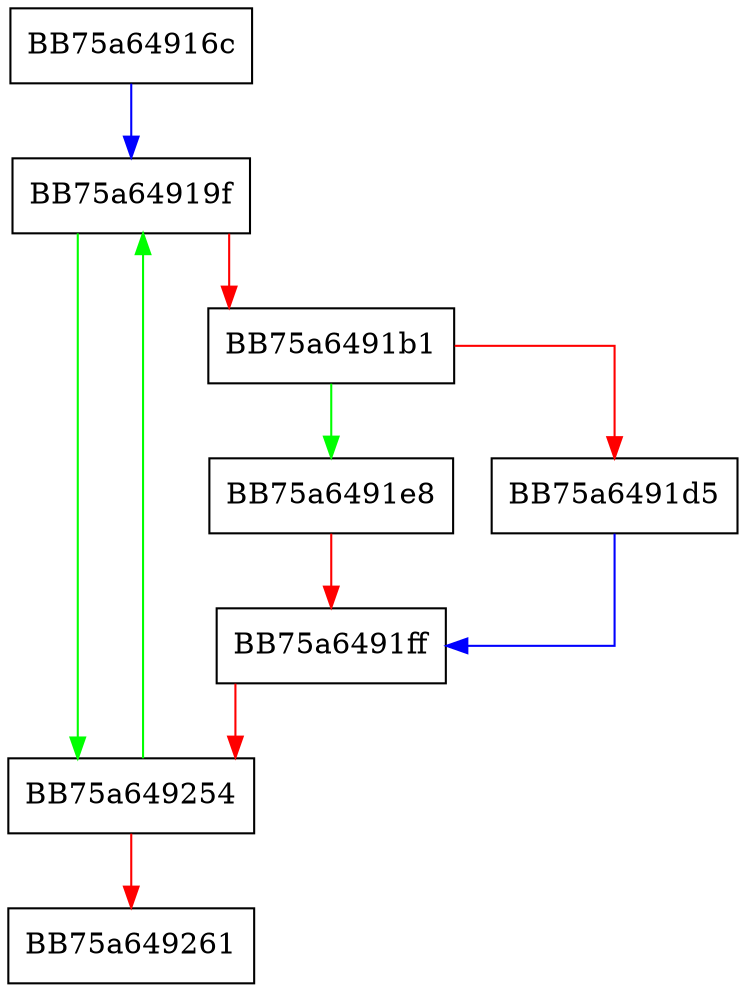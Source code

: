 digraph GetCollectReasonString {
  node [shape="box"];
  graph [splines=ortho];
  BB75a64916c -> BB75a64919f [color="blue"];
  BB75a64919f -> BB75a649254 [color="green"];
  BB75a64919f -> BB75a6491b1 [color="red"];
  BB75a6491b1 -> BB75a6491e8 [color="green"];
  BB75a6491b1 -> BB75a6491d5 [color="red"];
  BB75a6491d5 -> BB75a6491ff [color="blue"];
  BB75a6491e8 -> BB75a6491ff [color="red"];
  BB75a6491ff -> BB75a649254 [color="red"];
  BB75a649254 -> BB75a64919f [color="green"];
  BB75a649254 -> BB75a649261 [color="red"];
}